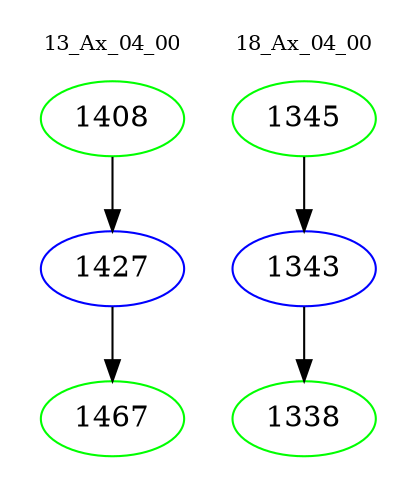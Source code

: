 digraph{
subgraph cluster_0 {
color = white
label = "13_Ax_04_00";
fontsize=10;
T0_1408 [label="1408", color="green"]
T0_1408 -> T0_1427 [color="black"]
T0_1427 [label="1427", color="blue"]
T0_1427 -> T0_1467 [color="black"]
T0_1467 [label="1467", color="green"]
}
subgraph cluster_1 {
color = white
label = "18_Ax_04_00";
fontsize=10;
T1_1345 [label="1345", color="green"]
T1_1345 -> T1_1343 [color="black"]
T1_1343 [label="1343", color="blue"]
T1_1343 -> T1_1338 [color="black"]
T1_1338 [label="1338", color="green"]
}
}
